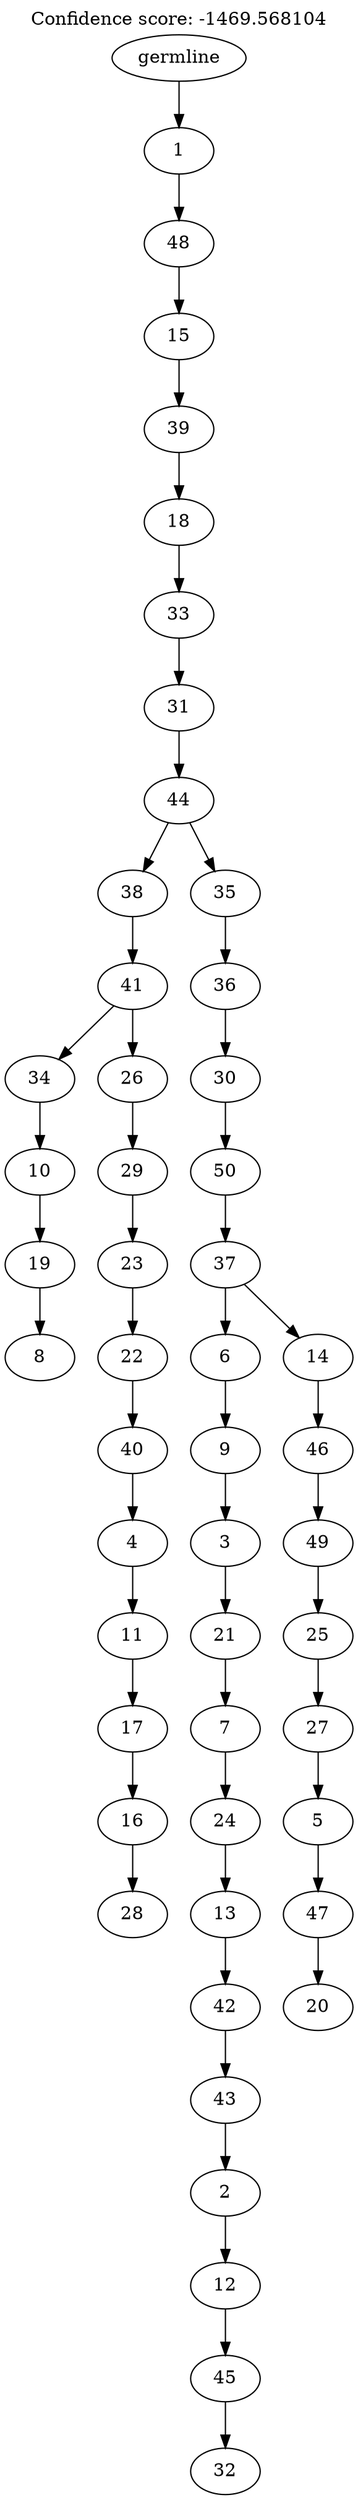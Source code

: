 digraph g {
	"49" -> "50";
	"50" [label="8"];
	"48" -> "49";
	"49" [label="19"];
	"47" -> "48";
	"48" [label="10"];
	"45" -> "46";
	"46" [label="28"];
	"44" -> "45";
	"45" [label="16"];
	"43" -> "44";
	"44" [label="17"];
	"42" -> "43";
	"43" [label="11"];
	"41" -> "42";
	"42" [label="4"];
	"40" -> "41";
	"41" [label="40"];
	"39" -> "40";
	"40" [label="22"];
	"38" -> "39";
	"39" [label="23"];
	"37" -> "38";
	"38" [label="29"];
	"36" -> "37";
	"37" [label="26"];
	"36" -> "47";
	"47" [label="34"];
	"35" -> "36";
	"36" [label="41"];
	"33" -> "34";
	"34" [label="32"];
	"32" -> "33";
	"33" [label="45"];
	"31" -> "32";
	"32" [label="12"];
	"30" -> "31";
	"31" [label="2"];
	"29" -> "30";
	"30" [label="43"];
	"28" -> "29";
	"29" [label="42"];
	"27" -> "28";
	"28" [label="13"];
	"26" -> "27";
	"27" [label="24"];
	"25" -> "26";
	"26" [label="7"];
	"24" -> "25";
	"25" [label="21"];
	"23" -> "24";
	"24" [label="3"];
	"22" -> "23";
	"23" [label="9"];
	"20" -> "21";
	"21" [label="20"];
	"19" -> "20";
	"20" [label="47"];
	"18" -> "19";
	"19" [label="5"];
	"17" -> "18";
	"18" [label="27"];
	"16" -> "17";
	"17" [label="25"];
	"15" -> "16";
	"16" [label="49"];
	"14" -> "15";
	"15" [label="46"];
	"13" -> "14";
	"14" [label="14"];
	"13" -> "22";
	"22" [label="6"];
	"12" -> "13";
	"13" [label="37"];
	"11" -> "12";
	"12" [label="50"];
	"10" -> "11";
	"11" [label="30"];
	"9" -> "10";
	"10" [label="36"];
	"8" -> "9";
	"9" [label="35"];
	"8" -> "35";
	"35" [label="38"];
	"7" -> "8";
	"8" [label="44"];
	"6" -> "7";
	"7" [label="31"];
	"5" -> "6";
	"6" [label="33"];
	"4" -> "5";
	"5" [label="18"];
	"3" -> "4";
	"4" [label="39"];
	"2" -> "3";
	"3" [label="15"];
	"1" -> "2";
	"2" [label="48"];
	"0" -> "1";
	"1" [label="1"];
	"0" [label="germline"];
	labelloc="t";
	label="Confidence score: -1469.568104";
}
